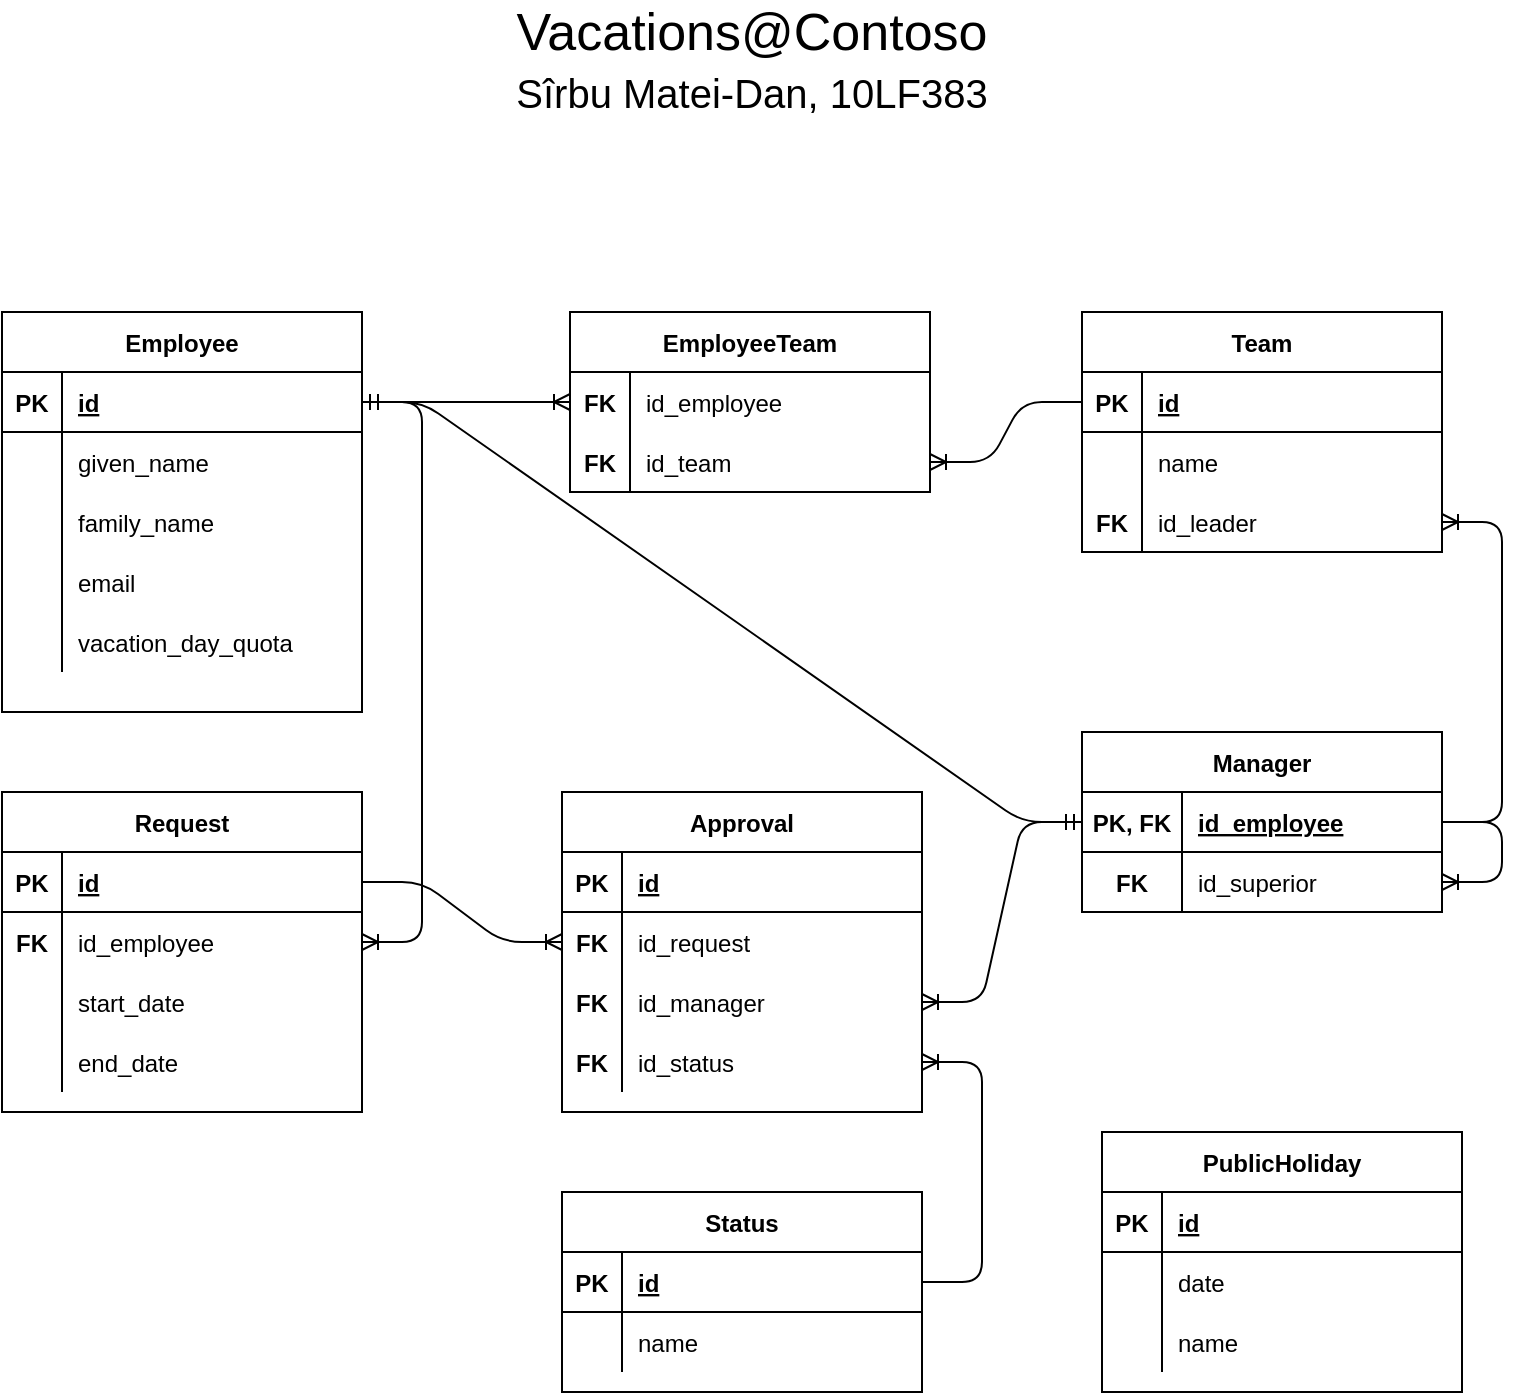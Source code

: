 <mxfile version="14.2.6" type="device"><diagram id="EVnSnDc92aazlLSDFQkC" name="Page-1"><mxGraphModel dx="1273" dy="819" grid="1" gridSize="10" guides="1" tooltips="1" connect="1" arrows="1" fold="1" page="1" pageScale="1" pageWidth="827" pageHeight="1169" math="0" shadow="0"><root><mxCell id="0"/><mxCell id="1" parent="0"/><mxCell id="F4cMc4hZQ3tnqxnyKctQ-1" value="Approval" style="shape=table;startSize=30;container=1;collapsible=1;childLayout=tableLayout;fixedRows=1;rowLines=0;fontStyle=1;align=center;resizeLast=1;" vertex="1" parent="1"><mxGeometry x="319" y="450" width="180" height="160" as="geometry"/></mxCell><mxCell id="F4cMc4hZQ3tnqxnyKctQ-2" value="" style="shape=partialRectangle;collapsible=0;dropTarget=0;pointerEvents=0;fillColor=none;top=0;left=0;bottom=1;right=0;points=[[0,0.5],[1,0.5]];portConstraint=eastwest;" vertex="1" parent="F4cMc4hZQ3tnqxnyKctQ-1"><mxGeometry y="30" width="180" height="30" as="geometry"/></mxCell><mxCell id="F4cMc4hZQ3tnqxnyKctQ-3" value="PK" style="shape=partialRectangle;connectable=0;fillColor=none;top=0;left=0;bottom=0;right=0;fontStyle=1;overflow=hidden;" vertex="1" parent="F4cMc4hZQ3tnqxnyKctQ-2"><mxGeometry width="30" height="30" as="geometry"/></mxCell><mxCell id="F4cMc4hZQ3tnqxnyKctQ-4" value="id" style="shape=partialRectangle;connectable=0;fillColor=none;top=0;left=0;bottom=0;right=0;align=left;spacingLeft=6;fontStyle=5;overflow=hidden;" vertex="1" parent="F4cMc4hZQ3tnqxnyKctQ-2"><mxGeometry x="30" width="150" height="30" as="geometry"/></mxCell><mxCell id="F4cMc4hZQ3tnqxnyKctQ-5" value="" style="shape=partialRectangle;collapsible=0;dropTarget=0;pointerEvents=0;fillColor=none;top=0;left=0;bottom=0;right=0;points=[[0,0.5],[1,0.5]];portConstraint=eastwest;" vertex="1" parent="F4cMc4hZQ3tnqxnyKctQ-1"><mxGeometry y="60" width="180" height="30" as="geometry"/></mxCell><mxCell id="F4cMc4hZQ3tnqxnyKctQ-6" value="FK" style="shape=partialRectangle;connectable=0;fillColor=none;top=0;left=0;bottom=0;right=0;editable=1;overflow=hidden;fontStyle=1" vertex="1" parent="F4cMc4hZQ3tnqxnyKctQ-5"><mxGeometry width="30" height="30" as="geometry"/></mxCell><mxCell id="F4cMc4hZQ3tnqxnyKctQ-7" value="id_request" style="shape=partialRectangle;connectable=0;fillColor=none;top=0;left=0;bottom=0;right=0;align=left;spacingLeft=6;overflow=hidden;" vertex="1" parent="F4cMc4hZQ3tnqxnyKctQ-5"><mxGeometry x="30" width="150" height="30" as="geometry"/></mxCell><mxCell id="F4cMc4hZQ3tnqxnyKctQ-8" value="" style="shape=partialRectangle;collapsible=0;dropTarget=0;pointerEvents=0;fillColor=none;top=0;left=0;bottom=0;right=0;points=[[0,0.5],[1,0.5]];portConstraint=eastwest;" vertex="1" parent="F4cMc4hZQ3tnqxnyKctQ-1"><mxGeometry y="90" width="180" height="30" as="geometry"/></mxCell><mxCell id="F4cMc4hZQ3tnqxnyKctQ-9" value="FK" style="shape=partialRectangle;connectable=0;fillColor=none;top=0;left=0;bottom=0;right=0;editable=1;overflow=hidden;fontStyle=1" vertex="1" parent="F4cMc4hZQ3tnqxnyKctQ-8"><mxGeometry width="30" height="30" as="geometry"/></mxCell><mxCell id="F4cMc4hZQ3tnqxnyKctQ-10" value="id_manager" style="shape=partialRectangle;connectable=0;fillColor=none;top=0;left=0;bottom=0;right=0;align=left;spacingLeft=6;overflow=hidden;" vertex="1" parent="F4cMc4hZQ3tnqxnyKctQ-8"><mxGeometry x="30" width="150" height="30" as="geometry"/></mxCell><mxCell id="F4cMc4hZQ3tnqxnyKctQ-11" value="" style="shape=partialRectangle;collapsible=0;dropTarget=0;pointerEvents=0;fillColor=none;top=0;left=0;bottom=0;right=0;points=[[0,0.5],[1,0.5]];portConstraint=eastwest;" vertex="1" parent="F4cMc4hZQ3tnqxnyKctQ-1"><mxGeometry y="120" width="180" height="30" as="geometry"/></mxCell><mxCell id="F4cMc4hZQ3tnqxnyKctQ-12" value="FK" style="shape=partialRectangle;connectable=0;fillColor=none;top=0;left=0;bottom=0;right=0;editable=1;overflow=hidden;fontStyle=1" vertex="1" parent="F4cMc4hZQ3tnqxnyKctQ-11"><mxGeometry width="30" height="30" as="geometry"/></mxCell><mxCell id="F4cMc4hZQ3tnqxnyKctQ-13" value="id_status" style="shape=partialRectangle;connectable=0;fillColor=none;top=0;left=0;bottom=0;right=0;align=left;spacingLeft=6;overflow=hidden;" vertex="1" parent="F4cMc4hZQ3tnqxnyKctQ-11"><mxGeometry x="30" width="150" height="30" as="geometry"/></mxCell><mxCell id="F4cMc4hZQ3tnqxnyKctQ-14" value="Employee" style="shape=table;startSize=30;container=1;collapsible=1;childLayout=tableLayout;fixedRows=1;rowLines=0;fontStyle=1;align=center;resizeLast=1;" vertex="1" parent="1"><mxGeometry x="39" y="210" width="180" height="200" as="geometry"/></mxCell><mxCell id="F4cMc4hZQ3tnqxnyKctQ-15" value="" style="shape=partialRectangle;collapsible=0;dropTarget=0;pointerEvents=0;fillColor=none;top=0;left=0;bottom=1;right=0;points=[[0,0.5],[1,0.5]];portConstraint=eastwest;" vertex="1" parent="F4cMc4hZQ3tnqxnyKctQ-14"><mxGeometry y="30" width="180" height="30" as="geometry"/></mxCell><mxCell id="F4cMc4hZQ3tnqxnyKctQ-16" value="PK" style="shape=partialRectangle;connectable=0;fillColor=none;top=0;left=0;bottom=0;right=0;fontStyle=1;overflow=hidden;" vertex="1" parent="F4cMc4hZQ3tnqxnyKctQ-15"><mxGeometry width="30" height="30" as="geometry"/></mxCell><mxCell id="F4cMc4hZQ3tnqxnyKctQ-17" value="id" style="shape=partialRectangle;connectable=0;fillColor=none;top=0;left=0;bottom=0;right=0;align=left;spacingLeft=6;fontStyle=5;overflow=hidden;" vertex="1" parent="F4cMc4hZQ3tnqxnyKctQ-15"><mxGeometry x="30" width="150" height="30" as="geometry"/></mxCell><mxCell id="F4cMc4hZQ3tnqxnyKctQ-18" value="" style="shape=partialRectangle;collapsible=0;dropTarget=0;pointerEvents=0;fillColor=none;top=0;left=0;bottom=0;right=0;points=[[0,0.5],[1,0.5]];portConstraint=eastwest;" vertex="1" parent="F4cMc4hZQ3tnqxnyKctQ-14"><mxGeometry y="60" width="180" height="30" as="geometry"/></mxCell><mxCell id="F4cMc4hZQ3tnqxnyKctQ-19" value="" style="shape=partialRectangle;connectable=0;fillColor=none;top=0;left=0;bottom=0;right=0;editable=1;overflow=hidden;" vertex="1" parent="F4cMc4hZQ3tnqxnyKctQ-18"><mxGeometry width="30" height="30" as="geometry"/></mxCell><mxCell id="F4cMc4hZQ3tnqxnyKctQ-20" value="given_name" style="shape=partialRectangle;connectable=0;fillColor=none;top=0;left=0;bottom=0;right=0;align=left;spacingLeft=6;overflow=hidden;" vertex="1" parent="F4cMc4hZQ3tnqxnyKctQ-18"><mxGeometry x="30" width="150" height="30" as="geometry"/></mxCell><mxCell id="F4cMc4hZQ3tnqxnyKctQ-21" value="" style="shape=partialRectangle;collapsible=0;dropTarget=0;pointerEvents=0;fillColor=none;top=0;left=0;bottom=0;right=0;points=[[0,0.5],[1,0.5]];portConstraint=eastwest;" vertex="1" parent="F4cMc4hZQ3tnqxnyKctQ-14"><mxGeometry y="90" width="180" height="30" as="geometry"/></mxCell><mxCell id="F4cMc4hZQ3tnqxnyKctQ-22" value="" style="shape=partialRectangle;connectable=0;fillColor=none;top=0;left=0;bottom=0;right=0;editable=1;overflow=hidden;" vertex="1" parent="F4cMc4hZQ3tnqxnyKctQ-21"><mxGeometry width="30" height="30" as="geometry"/></mxCell><mxCell id="F4cMc4hZQ3tnqxnyKctQ-23" value="family_name" style="shape=partialRectangle;connectable=0;fillColor=none;top=0;left=0;bottom=0;right=0;align=left;spacingLeft=6;overflow=hidden;" vertex="1" parent="F4cMc4hZQ3tnqxnyKctQ-21"><mxGeometry x="30" width="150" height="30" as="geometry"/></mxCell><mxCell id="F4cMc4hZQ3tnqxnyKctQ-24" value="" style="shape=partialRectangle;collapsible=0;dropTarget=0;pointerEvents=0;fillColor=none;top=0;left=0;bottom=0;right=0;points=[[0,0.5],[1,0.5]];portConstraint=eastwest;" vertex="1" parent="F4cMc4hZQ3tnqxnyKctQ-14"><mxGeometry y="120" width="180" height="30" as="geometry"/></mxCell><mxCell id="F4cMc4hZQ3tnqxnyKctQ-25" value="" style="shape=partialRectangle;connectable=0;fillColor=none;top=0;left=0;bottom=0;right=0;editable=1;overflow=hidden;" vertex="1" parent="F4cMc4hZQ3tnqxnyKctQ-24"><mxGeometry width="30" height="30" as="geometry"/></mxCell><mxCell id="F4cMc4hZQ3tnqxnyKctQ-26" value="email" style="shape=partialRectangle;connectable=0;fillColor=none;top=0;left=0;bottom=0;right=0;align=left;spacingLeft=6;overflow=hidden;" vertex="1" parent="F4cMc4hZQ3tnqxnyKctQ-24"><mxGeometry x="30" width="150" height="30" as="geometry"/></mxCell><mxCell id="F4cMc4hZQ3tnqxnyKctQ-30" value="" style="shape=partialRectangle;collapsible=0;dropTarget=0;pointerEvents=0;fillColor=none;top=0;left=0;bottom=0;right=0;points=[[0,0.5],[1,0.5]];portConstraint=eastwest;" vertex="1" parent="F4cMc4hZQ3tnqxnyKctQ-14"><mxGeometry y="150" width="180" height="30" as="geometry"/></mxCell><mxCell id="F4cMc4hZQ3tnqxnyKctQ-31" value="" style="shape=partialRectangle;connectable=0;fillColor=none;top=0;left=0;bottom=0;right=0;editable=1;overflow=hidden;" vertex="1" parent="F4cMc4hZQ3tnqxnyKctQ-30"><mxGeometry width="30" height="30" as="geometry"/></mxCell><mxCell id="F4cMc4hZQ3tnqxnyKctQ-32" value="vacation_day_quota" style="shape=partialRectangle;connectable=0;fillColor=none;top=0;left=0;bottom=0;right=0;align=left;spacingLeft=6;overflow=hidden;" vertex="1" parent="F4cMc4hZQ3tnqxnyKctQ-30"><mxGeometry x="30" width="150" height="30" as="geometry"/></mxCell><mxCell id="F4cMc4hZQ3tnqxnyKctQ-33" value="Team" style="shape=table;startSize=30;container=1;collapsible=1;childLayout=tableLayout;fixedRows=1;rowLines=0;fontStyle=1;align=center;resizeLast=1;" vertex="1" parent="1"><mxGeometry x="579" y="210" width="180" height="120" as="geometry"/></mxCell><mxCell id="F4cMc4hZQ3tnqxnyKctQ-34" value="" style="shape=partialRectangle;collapsible=0;dropTarget=0;pointerEvents=0;fillColor=none;top=0;left=0;bottom=1;right=0;points=[[0,0.5],[1,0.5]];portConstraint=eastwest;" vertex="1" parent="F4cMc4hZQ3tnqxnyKctQ-33"><mxGeometry y="30" width="180" height="30" as="geometry"/></mxCell><mxCell id="F4cMc4hZQ3tnqxnyKctQ-35" value="PK" style="shape=partialRectangle;connectable=0;fillColor=none;top=0;left=0;bottom=0;right=0;fontStyle=1;overflow=hidden;" vertex="1" parent="F4cMc4hZQ3tnqxnyKctQ-34"><mxGeometry width="30" height="30" as="geometry"/></mxCell><mxCell id="F4cMc4hZQ3tnqxnyKctQ-36" value="id" style="shape=partialRectangle;connectable=0;fillColor=none;top=0;left=0;bottom=0;right=0;align=left;spacingLeft=6;fontStyle=5;overflow=hidden;" vertex="1" parent="F4cMc4hZQ3tnqxnyKctQ-34"><mxGeometry x="30" width="150" height="30" as="geometry"/></mxCell><mxCell id="F4cMc4hZQ3tnqxnyKctQ-37" value="" style="shape=partialRectangle;collapsible=0;dropTarget=0;pointerEvents=0;fillColor=none;top=0;left=0;bottom=0;right=0;points=[[0,0.5],[1,0.5]];portConstraint=eastwest;" vertex="1" parent="F4cMc4hZQ3tnqxnyKctQ-33"><mxGeometry y="60" width="180" height="30" as="geometry"/></mxCell><mxCell id="F4cMc4hZQ3tnqxnyKctQ-38" value="" style="shape=partialRectangle;connectable=0;fillColor=none;top=0;left=0;bottom=0;right=0;editable=1;overflow=hidden;" vertex="1" parent="F4cMc4hZQ3tnqxnyKctQ-37"><mxGeometry width="30" height="30" as="geometry"/></mxCell><mxCell id="F4cMc4hZQ3tnqxnyKctQ-39" value="name" style="shape=partialRectangle;connectable=0;fillColor=none;top=0;left=0;bottom=0;right=0;align=left;spacingLeft=6;overflow=hidden;" vertex="1" parent="F4cMc4hZQ3tnqxnyKctQ-37"><mxGeometry x="30" width="150" height="30" as="geometry"/></mxCell><mxCell id="F4cMc4hZQ3tnqxnyKctQ-40" value="" style="shape=partialRectangle;collapsible=0;dropTarget=0;pointerEvents=0;fillColor=none;top=0;left=0;bottom=0;right=0;points=[[0,0.5],[1,0.5]];portConstraint=eastwest;" vertex="1" parent="F4cMc4hZQ3tnqxnyKctQ-33"><mxGeometry y="90" width="180" height="30" as="geometry"/></mxCell><mxCell id="F4cMc4hZQ3tnqxnyKctQ-41" value="FK" style="shape=partialRectangle;connectable=0;fillColor=none;top=0;left=0;bottom=0;right=0;editable=1;overflow=hidden;fontStyle=1" vertex="1" parent="F4cMc4hZQ3tnqxnyKctQ-40"><mxGeometry width="30" height="30" as="geometry"/></mxCell><mxCell id="F4cMc4hZQ3tnqxnyKctQ-42" value="id_leader" style="shape=partialRectangle;connectable=0;fillColor=none;top=0;left=0;bottom=0;right=0;align=left;spacingLeft=6;overflow=hidden;" vertex="1" parent="F4cMc4hZQ3tnqxnyKctQ-40"><mxGeometry x="30" width="150" height="30" as="geometry"/></mxCell><mxCell id="F4cMc4hZQ3tnqxnyKctQ-46" value="EmployeeTeam" style="shape=table;startSize=30;container=1;collapsible=1;childLayout=tableLayout;fixedRows=1;rowLines=0;fontStyle=1;align=center;resizeLast=1;" vertex="1" parent="1"><mxGeometry x="323" y="210" width="180" height="90" as="geometry"/></mxCell><mxCell id="F4cMc4hZQ3tnqxnyKctQ-50" value="" style="shape=partialRectangle;collapsible=0;dropTarget=0;pointerEvents=0;fillColor=none;top=0;left=0;bottom=0;right=0;points=[[0,0.5],[1,0.5]];portConstraint=eastwest;" vertex="1" parent="F4cMc4hZQ3tnqxnyKctQ-46"><mxGeometry y="30" width="180" height="30" as="geometry"/></mxCell><mxCell id="F4cMc4hZQ3tnqxnyKctQ-51" value="FK" style="shape=partialRectangle;connectable=0;fillColor=none;top=0;left=0;bottom=0;right=0;editable=1;overflow=hidden;fontStyle=1" vertex="1" parent="F4cMc4hZQ3tnqxnyKctQ-50"><mxGeometry width="30" height="30" as="geometry"/></mxCell><mxCell id="F4cMc4hZQ3tnqxnyKctQ-52" value="id_employee" style="shape=partialRectangle;connectable=0;fillColor=none;top=0;left=0;bottom=0;right=0;align=left;spacingLeft=6;overflow=hidden;" vertex="1" parent="F4cMc4hZQ3tnqxnyKctQ-50"><mxGeometry x="30" width="150" height="30" as="geometry"/></mxCell><mxCell id="F4cMc4hZQ3tnqxnyKctQ-53" value="" style="shape=partialRectangle;collapsible=0;dropTarget=0;pointerEvents=0;fillColor=none;top=0;left=0;bottom=0;right=0;points=[[0,0.5],[1,0.5]];portConstraint=eastwest;" vertex="1" parent="F4cMc4hZQ3tnqxnyKctQ-46"><mxGeometry y="60" width="180" height="30" as="geometry"/></mxCell><mxCell id="F4cMc4hZQ3tnqxnyKctQ-54" value="FK" style="shape=partialRectangle;connectable=0;fillColor=none;top=0;left=0;bottom=0;right=0;editable=1;overflow=hidden;fontStyle=1" vertex="1" parent="F4cMc4hZQ3tnqxnyKctQ-53"><mxGeometry width="30" height="30" as="geometry"/></mxCell><mxCell id="F4cMc4hZQ3tnqxnyKctQ-55" value="id_team" style="shape=partialRectangle;connectable=0;fillColor=none;top=0;left=0;bottom=0;right=0;align=left;spacingLeft=6;overflow=hidden;" vertex="1" parent="F4cMc4hZQ3tnqxnyKctQ-53"><mxGeometry x="30" width="150" height="30" as="geometry"/></mxCell><mxCell id="F4cMc4hZQ3tnqxnyKctQ-59" value="Manager" style="shape=table;startSize=30;container=1;collapsible=1;childLayout=tableLayout;fixedRows=1;rowLines=0;fontStyle=1;align=center;resizeLast=1;" vertex="1" parent="1"><mxGeometry x="579" y="420" width="180" height="90" as="geometry"/></mxCell><mxCell id="F4cMc4hZQ3tnqxnyKctQ-60" value="" style="shape=partialRectangle;collapsible=0;dropTarget=0;pointerEvents=0;fillColor=none;top=0;left=0;bottom=1;right=0;points=[[0,0.5],[1,0.5]];portConstraint=eastwest;" vertex="1" parent="F4cMc4hZQ3tnqxnyKctQ-59"><mxGeometry y="30" width="180" height="30" as="geometry"/></mxCell><mxCell id="F4cMc4hZQ3tnqxnyKctQ-61" value="PK, FK" style="shape=partialRectangle;connectable=0;fillColor=none;top=0;left=0;bottom=0;right=0;fontStyle=1;overflow=hidden;" vertex="1" parent="F4cMc4hZQ3tnqxnyKctQ-60"><mxGeometry width="50" height="30" as="geometry"/></mxCell><mxCell id="F4cMc4hZQ3tnqxnyKctQ-62" value="id_employee" style="shape=partialRectangle;connectable=0;fillColor=none;top=0;left=0;bottom=0;right=0;align=left;spacingLeft=6;fontStyle=5;overflow=hidden;" vertex="1" parent="F4cMc4hZQ3tnqxnyKctQ-60"><mxGeometry x="50" width="130" height="30" as="geometry"/></mxCell><mxCell id="F4cMc4hZQ3tnqxnyKctQ-63" value="" style="shape=partialRectangle;collapsible=0;dropTarget=0;pointerEvents=0;fillColor=none;top=0;left=0;bottom=0;right=0;points=[[0,0.5],[1,0.5]];portConstraint=eastwest;" vertex="1" parent="F4cMc4hZQ3tnqxnyKctQ-59"><mxGeometry y="60" width="180" height="30" as="geometry"/></mxCell><mxCell id="F4cMc4hZQ3tnqxnyKctQ-64" value="FK" style="shape=partialRectangle;connectable=0;fillColor=none;top=0;left=0;bottom=0;right=0;editable=1;overflow=hidden;fontStyle=1" vertex="1" parent="F4cMc4hZQ3tnqxnyKctQ-63"><mxGeometry width="50" height="30" as="geometry"/></mxCell><mxCell id="F4cMc4hZQ3tnqxnyKctQ-65" value="id_superior" style="shape=partialRectangle;connectable=0;fillColor=none;top=0;left=0;bottom=0;right=0;align=left;spacingLeft=6;overflow=hidden;" vertex="1" parent="F4cMc4hZQ3tnqxnyKctQ-63"><mxGeometry x="50" width="130" height="30" as="geometry"/></mxCell><mxCell id="F4cMc4hZQ3tnqxnyKctQ-134" value="" style="edgeStyle=entityRelationEdgeStyle;fontSize=12;html=1;endArrow=ERoneToMany;" edge="1" parent="F4cMc4hZQ3tnqxnyKctQ-59" source="F4cMc4hZQ3tnqxnyKctQ-60" target="F4cMc4hZQ3tnqxnyKctQ-63"><mxGeometry width="100" height="100" relative="1" as="geometry"><mxPoint x="160" y="230" as="sourcePoint"/><mxPoint x="260" y="130" as="targetPoint"/></mxGeometry></mxCell><mxCell id="F4cMc4hZQ3tnqxnyKctQ-72" value="PublicHoliday" style="shape=table;startSize=30;container=1;collapsible=1;childLayout=tableLayout;fixedRows=1;rowLines=0;fontStyle=1;align=center;resizeLast=1;" vertex="1" parent="1"><mxGeometry x="589" y="620" width="180" height="130" as="geometry"/></mxCell><mxCell id="F4cMc4hZQ3tnqxnyKctQ-73" value="" style="shape=partialRectangle;collapsible=0;dropTarget=0;pointerEvents=0;fillColor=none;top=0;left=0;bottom=1;right=0;points=[[0,0.5],[1,0.5]];portConstraint=eastwest;" vertex="1" parent="F4cMc4hZQ3tnqxnyKctQ-72"><mxGeometry y="30" width="180" height="30" as="geometry"/></mxCell><mxCell id="F4cMc4hZQ3tnqxnyKctQ-74" value="PK" style="shape=partialRectangle;connectable=0;fillColor=none;top=0;left=0;bottom=0;right=0;fontStyle=1;overflow=hidden;" vertex="1" parent="F4cMc4hZQ3tnqxnyKctQ-73"><mxGeometry width="30" height="30" as="geometry"/></mxCell><mxCell id="F4cMc4hZQ3tnqxnyKctQ-75" value="id" style="shape=partialRectangle;connectable=0;fillColor=none;top=0;left=0;bottom=0;right=0;align=left;spacingLeft=6;fontStyle=5;overflow=hidden;" vertex="1" parent="F4cMc4hZQ3tnqxnyKctQ-73"><mxGeometry x="30" width="150" height="30" as="geometry"/></mxCell><mxCell id="F4cMc4hZQ3tnqxnyKctQ-76" value="" style="shape=partialRectangle;collapsible=0;dropTarget=0;pointerEvents=0;fillColor=none;top=0;left=0;bottom=0;right=0;points=[[0,0.5],[1,0.5]];portConstraint=eastwest;" vertex="1" parent="F4cMc4hZQ3tnqxnyKctQ-72"><mxGeometry y="60" width="180" height="30" as="geometry"/></mxCell><mxCell id="F4cMc4hZQ3tnqxnyKctQ-77" value="" style="shape=partialRectangle;connectable=0;fillColor=none;top=0;left=0;bottom=0;right=0;editable=1;overflow=hidden;" vertex="1" parent="F4cMc4hZQ3tnqxnyKctQ-76"><mxGeometry width="30" height="30" as="geometry"/></mxCell><mxCell id="F4cMc4hZQ3tnqxnyKctQ-78" value="date" style="shape=partialRectangle;connectable=0;fillColor=none;top=0;left=0;bottom=0;right=0;align=left;spacingLeft=6;overflow=hidden;" vertex="1" parent="F4cMc4hZQ3tnqxnyKctQ-76"><mxGeometry x="30" width="150" height="30" as="geometry"/></mxCell><mxCell id="F4cMc4hZQ3tnqxnyKctQ-79" value="" style="shape=partialRectangle;collapsible=0;dropTarget=0;pointerEvents=0;fillColor=none;top=0;left=0;bottom=0;right=0;points=[[0,0.5],[1,0.5]];portConstraint=eastwest;" vertex="1" parent="F4cMc4hZQ3tnqxnyKctQ-72"><mxGeometry y="90" width="180" height="30" as="geometry"/></mxCell><mxCell id="F4cMc4hZQ3tnqxnyKctQ-80" value="" style="shape=partialRectangle;connectable=0;fillColor=none;top=0;left=0;bottom=0;right=0;editable=1;overflow=hidden;" vertex="1" parent="F4cMc4hZQ3tnqxnyKctQ-79"><mxGeometry width="30" height="30" as="geometry"/></mxCell><mxCell id="F4cMc4hZQ3tnqxnyKctQ-81" value="name" style="shape=partialRectangle;connectable=0;fillColor=none;top=0;left=0;bottom=0;right=0;align=left;spacingLeft=6;overflow=hidden;" vertex="1" parent="F4cMc4hZQ3tnqxnyKctQ-79"><mxGeometry x="30" width="150" height="30" as="geometry"/></mxCell><mxCell id="F4cMc4hZQ3tnqxnyKctQ-85" value="Request" style="shape=table;startSize=30;container=1;collapsible=1;childLayout=tableLayout;fixedRows=1;rowLines=0;fontStyle=1;align=center;resizeLast=1;" vertex="1" parent="1"><mxGeometry x="39" y="450" width="180" height="160" as="geometry"/></mxCell><mxCell id="F4cMc4hZQ3tnqxnyKctQ-86" value="" style="shape=partialRectangle;collapsible=0;dropTarget=0;pointerEvents=0;fillColor=none;top=0;left=0;bottom=1;right=0;points=[[0,0.5],[1,0.5]];portConstraint=eastwest;" vertex="1" parent="F4cMc4hZQ3tnqxnyKctQ-85"><mxGeometry y="30" width="180" height="30" as="geometry"/></mxCell><mxCell id="F4cMc4hZQ3tnqxnyKctQ-87" value="PK" style="shape=partialRectangle;connectable=0;fillColor=none;top=0;left=0;bottom=0;right=0;fontStyle=1;overflow=hidden;" vertex="1" parent="F4cMc4hZQ3tnqxnyKctQ-86"><mxGeometry width="30" height="30" as="geometry"/></mxCell><mxCell id="F4cMc4hZQ3tnqxnyKctQ-88" value="id" style="shape=partialRectangle;connectable=0;fillColor=none;top=0;left=0;bottom=0;right=0;align=left;spacingLeft=6;fontStyle=5;overflow=hidden;" vertex="1" parent="F4cMc4hZQ3tnqxnyKctQ-86"><mxGeometry x="30" width="150" height="30" as="geometry"/></mxCell><mxCell id="F4cMc4hZQ3tnqxnyKctQ-89" value="" style="shape=partialRectangle;collapsible=0;dropTarget=0;pointerEvents=0;fillColor=none;top=0;left=0;bottom=0;right=0;points=[[0,0.5],[1,0.5]];portConstraint=eastwest;" vertex="1" parent="F4cMc4hZQ3tnqxnyKctQ-85"><mxGeometry y="60" width="180" height="30" as="geometry"/></mxCell><mxCell id="F4cMc4hZQ3tnqxnyKctQ-90" value="FK" style="shape=partialRectangle;connectable=0;fillColor=none;top=0;left=0;bottom=0;right=0;editable=1;overflow=hidden;fontStyle=1" vertex="1" parent="F4cMc4hZQ3tnqxnyKctQ-89"><mxGeometry width="30" height="30" as="geometry"/></mxCell><mxCell id="F4cMc4hZQ3tnqxnyKctQ-91" value="id_employee" style="shape=partialRectangle;connectable=0;fillColor=none;top=0;left=0;bottom=0;right=0;align=left;spacingLeft=6;overflow=hidden;" vertex="1" parent="F4cMc4hZQ3tnqxnyKctQ-89"><mxGeometry x="30" width="150" height="30" as="geometry"/></mxCell><mxCell id="F4cMc4hZQ3tnqxnyKctQ-92" value="" style="shape=partialRectangle;collapsible=0;dropTarget=0;pointerEvents=0;fillColor=none;top=0;left=0;bottom=0;right=0;points=[[0,0.5],[1,0.5]];portConstraint=eastwest;" vertex="1" parent="F4cMc4hZQ3tnqxnyKctQ-85"><mxGeometry y="90" width="180" height="30" as="geometry"/></mxCell><mxCell id="F4cMc4hZQ3tnqxnyKctQ-93" value="" style="shape=partialRectangle;connectable=0;fillColor=none;top=0;left=0;bottom=0;right=0;editable=1;overflow=hidden;" vertex="1" parent="F4cMc4hZQ3tnqxnyKctQ-92"><mxGeometry width="30" height="30" as="geometry"/></mxCell><mxCell id="F4cMc4hZQ3tnqxnyKctQ-94" value="start_date" style="shape=partialRectangle;connectable=0;fillColor=none;top=0;left=0;bottom=0;right=0;align=left;spacingLeft=6;overflow=hidden;" vertex="1" parent="F4cMc4hZQ3tnqxnyKctQ-92"><mxGeometry x="30" width="150" height="30" as="geometry"/></mxCell><mxCell id="F4cMc4hZQ3tnqxnyKctQ-95" value="" style="shape=partialRectangle;collapsible=0;dropTarget=0;pointerEvents=0;fillColor=none;top=0;left=0;bottom=0;right=0;points=[[0,0.5],[1,0.5]];portConstraint=eastwest;" vertex="1" parent="F4cMc4hZQ3tnqxnyKctQ-85"><mxGeometry y="120" width="180" height="30" as="geometry"/></mxCell><mxCell id="F4cMc4hZQ3tnqxnyKctQ-96" value="" style="shape=partialRectangle;connectable=0;fillColor=none;top=0;left=0;bottom=0;right=0;editable=1;overflow=hidden;" vertex="1" parent="F4cMc4hZQ3tnqxnyKctQ-95"><mxGeometry width="30" height="30" as="geometry"/></mxCell><mxCell id="F4cMc4hZQ3tnqxnyKctQ-97" value="end_date" style="shape=partialRectangle;connectable=0;fillColor=none;top=0;left=0;bottom=0;right=0;align=left;spacingLeft=6;overflow=hidden;" vertex="1" parent="F4cMc4hZQ3tnqxnyKctQ-95"><mxGeometry x="30" width="150" height="30" as="geometry"/></mxCell><mxCell id="F4cMc4hZQ3tnqxnyKctQ-98" value="Status" style="shape=table;startSize=30;container=1;collapsible=1;childLayout=tableLayout;fixedRows=1;rowLines=0;fontStyle=1;align=center;resizeLast=1;" vertex="1" parent="1"><mxGeometry x="319" y="650" width="180" height="100" as="geometry"/></mxCell><mxCell id="F4cMc4hZQ3tnqxnyKctQ-99" value="" style="shape=partialRectangle;collapsible=0;dropTarget=0;pointerEvents=0;fillColor=none;top=0;left=0;bottom=1;right=0;points=[[0,0.5],[1,0.5]];portConstraint=eastwest;" vertex="1" parent="F4cMc4hZQ3tnqxnyKctQ-98"><mxGeometry y="30" width="180" height="30" as="geometry"/></mxCell><mxCell id="F4cMc4hZQ3tnqxnyKctQ-100" value="PK" style="shape=partialRectangle;connectable=0;fillColor=none;top=0;left=0;bottom=0;right=0;fontStyle=1;overflow=hidden;" vertex="1" parent="F4cMc4hZQ3tnqxnyKctQ-99"><mxGeometry width="30" height="30" as="geometry"/></mxCell><mxCell id="F4cMc4hZQ3tnqxnyKctQ-101" value="id" style="shape=partialRectangle;connectable=0;fillColor=none;top=0;left=0;bottom=0;right=0;align=left;spacingLeft=6;fontStyle=5;overflow=hidden;" vertex="1" parent="F4cMc4hZQ3tnqxnyKctQ-99"><mxGeometry x="30" width="150" height="30" as="geometry"/></mxCell><mxCell id="F4cMc4hZQ3tnqxnyKctQ-102" value="" style="shape=partialRectangle;collapsible=0;dropTarget=0;pointerEvents=0;fillColor=none;top=0;left=0;bottom=0;right=0;points=[[0,0.5],[1,0.5]];portConstraint=eastwest;" vertex="1" parent="F4cMc4hZQ3tnqxnyKctQ-98"><mxGeometry y="60" width="180" height="30" as="geometry"/></mxCell><mxCell id="F4cMc4hZQ3tnqxnyKctQ-103" value="" style="shape=partialRectangle;connectable=0;fillColor=none;top=0;left=0;bottom=0;right=0;editable=1;overflow=hidden;" vertex="1" parent="F4cMc4hZQ3tnqxnyKctQ-102"><mxGeometry width="30" height="30" as="geometry"/></mxCell><mxCell id="F4cMc4hZQ3tnqxnyKctQ-104" value="name" style="shape=partialRectangle;connectable=0;fillColor=none;top=0;left=0;bottom=0;right=0;align=left;spacingLeft=6;overflow=hidden;" vertex="1" parent="F4cMc4hZQ3tnqxnyKctQ-102"><mxGeometry x="30" width="150" height="30" as="geometry"/></mxCell><mxCell id="F4cMc4hZQ3tnqxnyKctQ-124" value="" style="edgeStyle=entityRelationEdgeStyle;fontSize=12;html=1;endArrow=ERoneToMany;" edge="1" parent="1" source="F4cMc4hZQ3tnqxnyKctQ-15" target="F4cMc4hZQ3tnqxnyKctQ-50"><mxGeometry width="100" height="100" relative="1" as="geometry"><mxPoint x="219" y="330" as="sourcePoint"/><mxPoint x="319" y="230" as="targetPoint"/></mxGeometry></mxCell><mxCell id="F4cMc4hZQ3tnqxnyKctQ-125" value="" style="edgeStyle=entityRelationEdgeStyle;fontSize=12;html=1;endArrow=ERoneToMany;" edge="1" parent="1" source="F4cMc4hZQ3tnqxnyKctQ-34" target="F4cMc4hZQ3tnqxnyKctQ-53"><mxGeometry width="100" height="100" relative="1" as="geometry"><mxPoint x="439" y="540" as="sourcePoint"/><mxPoint x="539" y="440" as="targetPoint"/></mxGeometry></mxCell><mxCell id="F4cMc4hZQ3tnqxnyKctQ-126" value="" style="edgeStyle=entityRelationEdgeStyle;fontSize=12;html=1;endArrow=ERoneToMany;" edge="1" parent="1" source="F4cMc4hZQ3tnqxnyKctQ-15" target="F4cMc4hZQ3tnqxnyKctQ-89"><mxGeometry width="100" height="100" relative="1" as="geometry"><mxPoint x="429" y="650" as="sourcePoint"/><mxPoint x="529" y="550" as="targetPoint"/></mxGeometry></mxCell><mxCell id="F4cMc4hZQ3tnqxnyKctQ-128" value="" style="edgeStyle=entityRelationEdgeStyle;fontSize=12;html=1;endArrow=ERoneToMany;" edge="1" parent="1" source="F4cMc4hZQ3tnqxnyKctQ-99" target="F4cMc4hZQ3tnqxnyKctQ-11"><mxGeometry width="100" height="100" relative="1" as="geometry"><mxPoint x="429" y="650" as="sourcePoint"/><mxPoint x="529" y="550" as="targetPoint"/></mxGeometry></mxCell><mxCell id="F4cMc4hZQ3tnqxnyKctQ-129" value="" style="edgeStyle=entityRelationEdgeStyle;fontSize=12;html=1;endArrow=ERoneToMany;" edge="1" parent="1" source="F4cMc4hZQ3tnqxnyKctQ-60" target="F4cMc4hZQ3tnqxnyKctQ-8"><mxGeometry width="100" height="100" relative="1" as="geometry"><mxPoint x="429" y="650" as="sourcePoint"/><mxPoint x="529" y="550" as="targetPoint"/></mxGeometry></mxCell><mxCell id="F4cMc4hZQ3tnqxnyKctQ-133" value="" style="edgeStyle=entityRelationEdgeStyle;fontSize=12;html=1;endArrow=ERoneToMany;" edge="1" parent="1" source="F4cMc4hZQ3tnqxnyKctQ-86" target="F4cMc4hZQ3tnqxnyKctQ-5"><mxGeometry width="100" height="100" relative="1" as="geometry"><mxPoint x="429" y="650" as="sourcePoint"/><mxPoint x="529" y="550" as="targetPoint"/></mxGeometry></mxCell><mxCell id="F4cMc4hZQ3tnqxnyKctQ-136" value="" style="edgeStyle=entityRelationEdgeStyle;fontSize=12;html=1;endArrow=ERmandOne;startArrow=ERmandOne;" edge="1" parent="1" source="F4cMc4hZQ3tnqxnyKctQ-15" target="F4cMc4hZQ3tnqxnyKctQ-60"><mxGeometry width="100" height="100" relative="1" as="geometry"><mxPoint x="649" y="670" as="sourcePoint"/><mxPoint x="749" y="570" as="targetPoint"/></mxGeometry></mxCell><mxCell id="F4cMc4hZQ3tnqxnyKctQ-137" value="&lt;font style=&quot;font-size: 26px&quot;&gt;Vacations@Contoso&lt;/font&gt;" style="text;html=1;strokeColor=none;fillColor=none;align=center;verticalAlign=middle;whiteSpace=wrap;rounded=0;" vertex="1" parent="1"><mxGeometry x="289" y="60" width="250" height="20" as="geometry"/></mxCell><mxCell id="F4cMc4hZQ3tnqxnyKctQ-138" value="&lt;font style=&quot;font-size: 20px&quot;&gt;Sîrbu Matei-Dan, 10LF383&lt;/font&gt;" style="text;html=1;strokeColor=none;fillColor=none;align=center;verticalAlign=middle;whiteSpace=wrap;rounded=0;" vertex="1" parent="1"><mxGeometry x="289" y="90" width="250" height="20" as="geometry"/></mxCell><mxCell id="F4cMc4hZQ3tnqxnyKctQ-139" style="edgeStyle=orthogonalEdgeStyle;rounded=0;orthogonalLoop=1;jettySize=auto;html=1;exitX=0.5;exitY=1;exitDx=0;exitDy=0;" edge="1" parent="1" source="F4cMc4hZQ3tnqxnyKctQ-138" target="F4cMc4hZQ3tnqxnyKctQ-138"><mxGeometry relative="1" as="geometry"/></mxCell><mxCell id="F4cMc4hZQ3tnqxnyKctQ-140" value="" style="edgeStyle=entityRelationEdgeStyle;fontSize=12;html=1;endArrow=ERoneToMany;" edge="1" parent="1" source="F4cMc4hZQ3tnqxnyKctQ-60" target="F4cMc4hZQ3tnqxnyKctQ-40"><mxGeometry width="100" height="100" relative="1" as="geometry"><mxPoint x="440" y="490" as="sourcePoint"/><mxPoint x="540" y="390" as="targetPoint"/></mxGeometry></mxCell></root></mxGraphModel></diagram></mxfile>